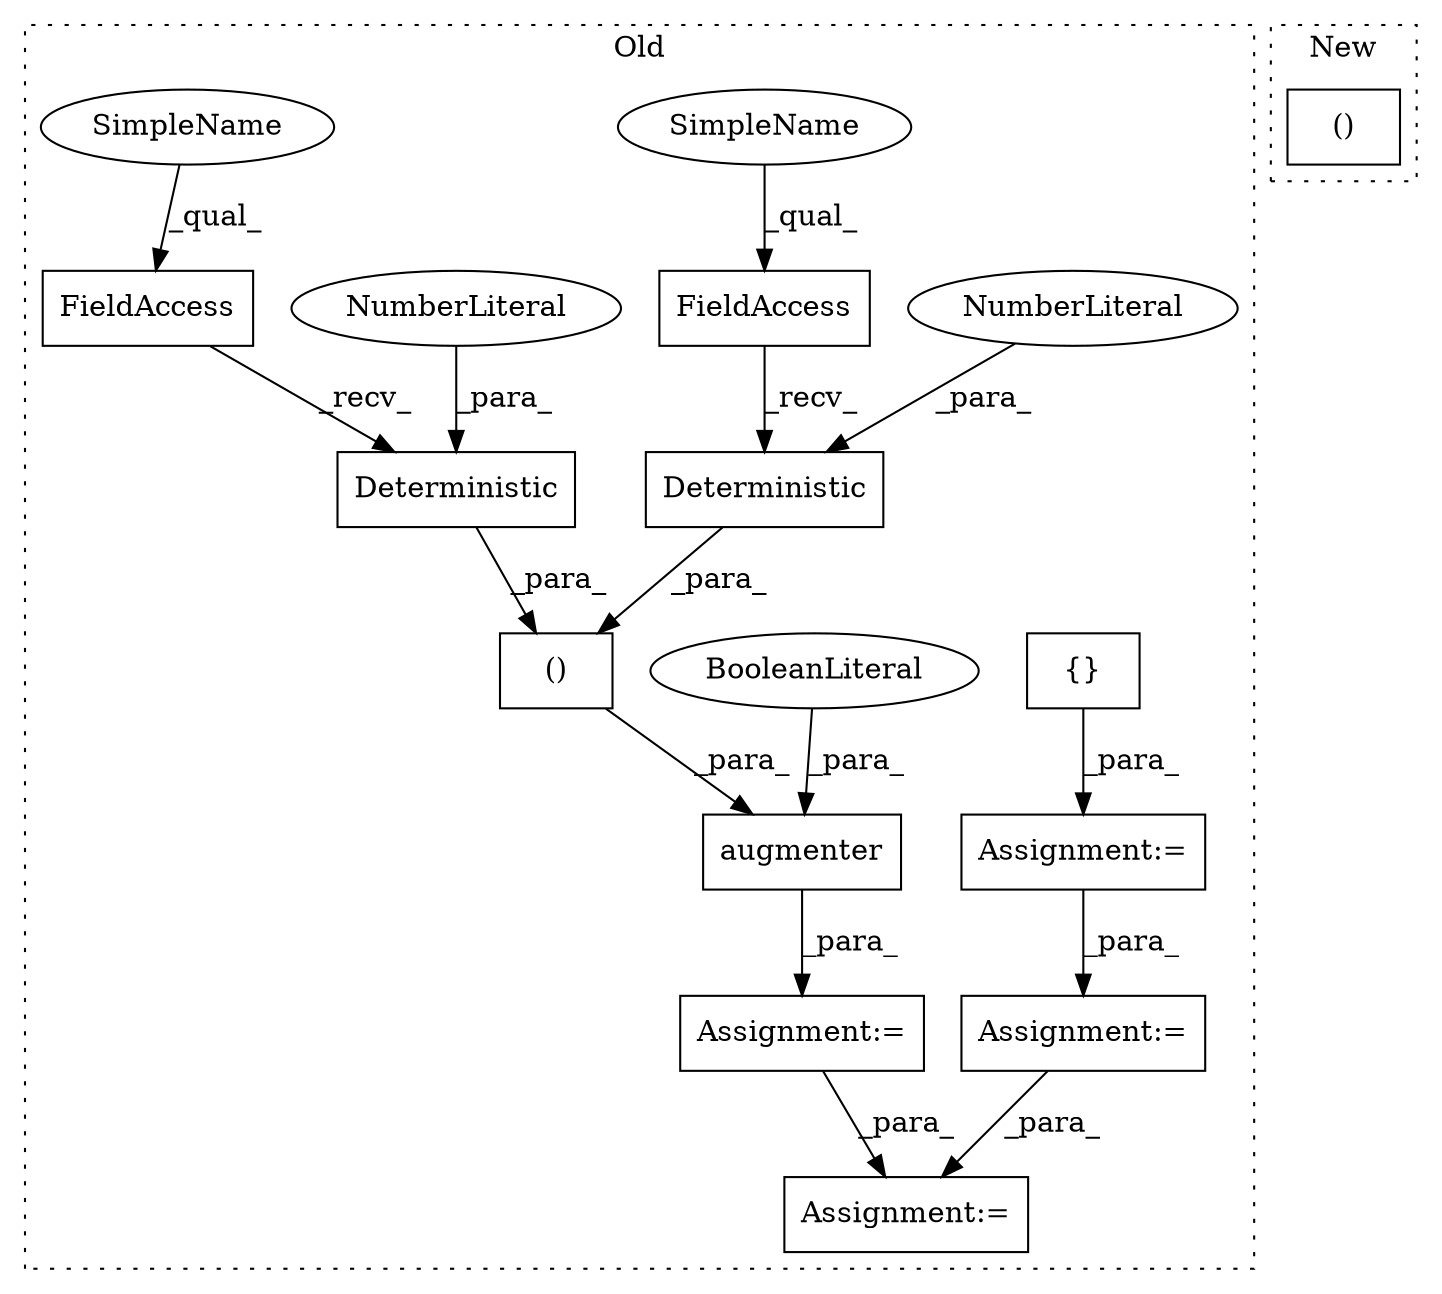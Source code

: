 digraph G {
subgraph cluster0 {
1 [label="Deterministic" a="32" s="9698,9713" l="14,1" shape="box"];
3 [label="()" a="106" s="9633" l="81" shape="box"];
4 [label="augmenter" a="32" s="9618,9721" l="15,1" shape="box"];
5 [label="NumberLiteral" a="34" s="9712" l="1" shape="ellipse"];
6 [label="FieldAccess" a="22" s="9680" l="17" shape="box"];
7 [label="FieldAccess" a="22" s="9633" l="17" shape="box"];
8 [label="BooleanLiteral" a="9" s="9716" l="5" shape="ellipse"];
9 [label="Deterministic" a="32" s="9651,9666" l="14,1" shape="box"];
10 [label="NumberLiteral" a="34" s="9665" l="1" shape="ellipse"];
11 [label="Assignment:=" a="7" s="9737" l="1" shape="box"];
12 [label="{}" a="4" s="9497,9533" l="1,1" shape="box"];
13 [label="Assignment:=" a="7" s="9458" l="1" shape="box"];
14 [label="Assignment:=" a="7" s="9612" l="1" shape="box"];
15 [label="Assignment:=" a="7" s="9545" l="1" shape="box"];
16 [label="SimpleName" a="42" s="9633" l="6" shape="ellipse"];
17 [label="SimpleName" a="42" s="9680" l="6" shape="ellipse"];
label = "Old";
style="dotted";
}
subgraph cluster1 {
2 [label="()" a="106" s="12884" l="29" shape="box"];
label = "New";
style="dotted";
}
1 -> 3 [label="_para_"];
3 -> 4 [label="_para_"];
4 -> 14 [label="_para_"];
5 -> 1 [label="_para_"];
6 -> 1 [label="_recv_"];
7 -> 9 [label="_recv_"];
8 -> 4 [label="_para_"];
9 -> 3 [label="_para_"];
10 -> 9 [label="_para_"];
12 -> 13 [label="_para_"];
13 -> 15 [label="_para_"];
14 -> 11 [label="_para_"];
15 -> 11 [label="_para_"];
16 -> 7 [label="_qual_"];
17 -> 6 [label="_qual_"];
}